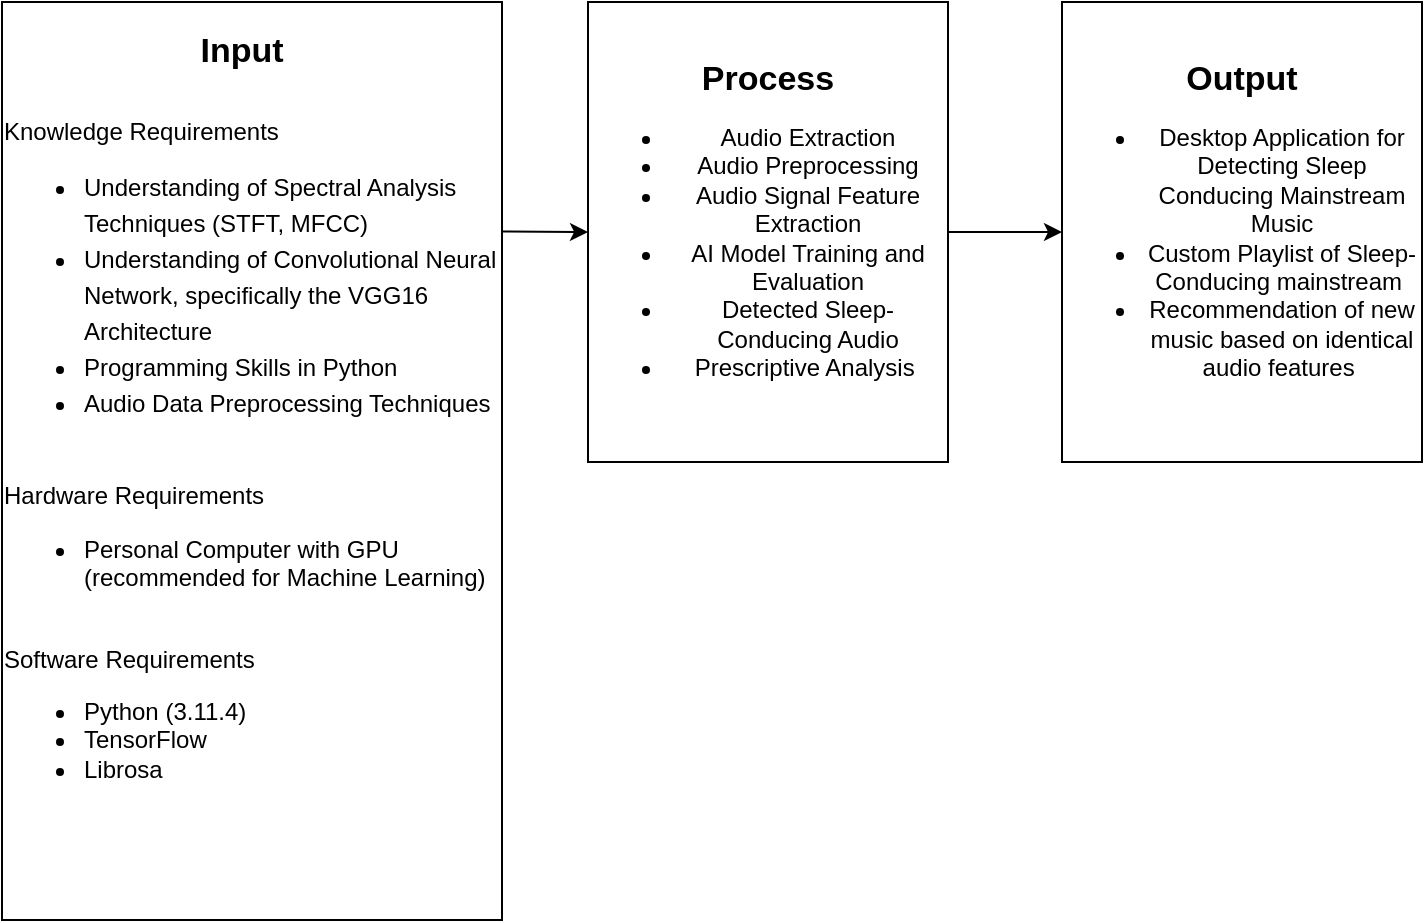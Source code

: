 <mxfile version="26.0.14">
  <diagram id="C5RBs43oDa-KdzZeNtuy" name="Page-1">
    <mxGraphModel dx="1434" dy="772" grid="0" gridSize="10" guides="1" tooltips="1" connect="1" arrows="1" fold="1" page="1" pageScale="1" pageWidth="827" pageHeight="1169" background="light-dark(#FFFFFF,#121212)" math="0" shadow="0">
      <root>
        <mxCell id="WIyWlLk6GJQsqaUBKTNV-0" />
        <mxCell id="WIyWlLk6GJQsqaUBKTNV-1" parent="WIyWlLk6GJQsqaUBKTNV-0" />
        <mxCell id="_ZZgkDIMgPhcpV9XFCck-1" value="&lt;div style=&quot;text-align: left;&quot;&gt;&lt;span style=&quot;background-color: transparent; color: light-dark(rgb(0, 0, 0), rgb(255, 255, 255));&quot;&gt;Knowledge Requirements&amp;nbsp;&lt;/span&gt;&lt;/div&gt;&lt;div style=&quot;text-align: left;&quot;&gt;&lt;ul style=&quot;line-height: 150%;&quot;&gt;&lt;li&gt;Understanding of Spectral Analysis Techniques (STFT, MFCC)&lt;/li&gt;&lt;li&gt;Understanding of Convolutional Neural Network, specifically the VGG16 Architecture&lt;/li&gt;&lt;li&gt;Programming Skills in Python&amp;nbsp;&lt;/li&gt;&lt;li&gt;Audio Data Preprocessing Techniques&lt;br&gt;&amp;nbsp;&lt;/li&gt;&lt;/ul&gt;&lt;div&gt;Hardware Requirements&amp;nbsp;&lt;/div&gt;&lt;div&gt;&lt;ul&gt;&lt;li&gt;Personal Computer with GPU (recommended for Machine Learning)&lt;br&gt;&lt;br&gt;&lt;/li&gt;&lt;/ul&gt;&lt;div&gt;Software Requirements&amp;nbsp;&lt;/div&gt;&lt;/div&gt;&lt;div&gt;&lt;ul&gt;&lt;li&gt;Python (3.11.4)&lt;/li&gt;&lt;li&gt;TensorFlow&lt;/li&gt;&lt;li&gt;Librosa&lt;/li&gt;&lt;/ul&gt;&lt;/div&gt;&lt;/div&gt;" style="rounded=0;whiteSpace=wrap;html=1;" parent="WIyWlLk6GJQsqaUBKTNV-1" vertex="1">
          <mxGeometry x="40" y="100" width="250" height="459" as="geometry" />
        </mxCell>
        <mxCell id="_ZZgkDIMgPhcpV9XFCck-3" value="&lt;font style=&quot;font-size: 17px;&quot;&gt;&lt;b&gt;Process&lt;/b&gt;&lt;/font&gt;&lt;div&gt;&lt;ul&gt;&lt;li&gt;Audio Extraction&lt;/li&gt;&lt;li&gt;Audio Preprocessing&lt;/li&gt;&lt;li&gt;Audio Signal Feature Extraction&lt;/li&gt;&lt;li&gt;AI Model Training and Evaluation&lt;/li&gt;&lt;li&gt;Detected Sleep-Conducing Audio&lt;/li&gt;&lt;li&gt;Prescriptive Analysis&amp;nbsp;&lt;/li&gt;&lt;/ul&gt;&lt;/div&gt;" style="rounded=0;whiteSpace=wrap;html=1;" parent="WIyWlLk6GJQsqaUBKTNV-1" vertex="1">
          <mxGeometry x="333" y="100" width="180" height="230" as="geometry" />
        </mxCell>
        <mxCell id="PE8eyxCFlRUHBymNiUCF-1" value="&lt;b&gt;&lt;font style=&quot;font-size: 17px;&quot;&gt;Input&lt;/font&gt;&lt;/b&gt;" style="text;html=1;align=center;verticalAlign=middle;whiteSpace=wrap;rounded=0;" vertex="1" parent="WIyWlLk6GJQsqaUBKTNV-1">
          <mxGeometry x="130" y="110" width="60" height="30" as="geometry" />
        </mxCell>
        <mxCell id="PE8eyxCFlRUHBymNiUCF-2" value="&lt;font style=&quot;font-size: 17px;&quot;&gt;&lt;b&gt;Output&lt;/b&gt;&lt;/font&gt;&lt;div&gt;&lt;ul&gt;&lt;li&gt;Desktop Application for Detecting Sleep Conducing Mainstream Music&lt;/li&gt;&lt;li&gt;Custom Playlist of Sleep-Conducing mainstream&amp;nbsp;&lt;/li&gt;&lt;li&gt;Recommendation of new music based on identical audio features&amp;nbsp;&lt;/li&gt;&lt;/ul&gt;&lt;/div&gt;" style="rounded=0;whiteSpace=wrap;html=1;" vertex="1" parent="WIyWlLk6GJQsqaUBKTNV-1">
          <mxGeometry x="570" y="100" width="180" height="230" as="geometry" />
        </mxCell>
        <mxCell id="PE8eyxCFlRUHBymNiUCF-7" value="" style="endArrow=classic;html=1;rounded=0;exitX=1;exitY=0.25;exitDx=0;exitDy=0;entryX=0;entryY=0.5;entryDx=0;entryDy=0;" edge="1" parent="WIyWlLk6GJQsqaUBKTNV-1" source="_ZZgkDIMgPhcpV9XFCck-1" target="_ZZgkDIMgPhcpV9XFCck-3">
          <mxGeometry width="50" height="50" relative="1" as="geometry">
            <mxPoint x="387" y="399" as="sourcePoint" />
            <mxPoint x="437" y="349" as="targetPoint" />
          </mxGeometry>
        </mxCell>
        <mxCell id="PE8eyxCFlRUHBymNiUCF-8" value="" style="endArrow=classic;html=1;rounded=0;entryX=0;entryY=0.5;entryDx=0;entryDy=0;exitX=1;exitY=0.5;exitDx=0;exitDy=0;" edge="1" parent="WIyWlLk6GJQsqaUBKTNV-1" source="_ZZgkDIMgPhcpV9XFCck-3" target="PE8eyxCFlRUHBymNiUCF-2">
          <mxGeometry width="50" height="50" relative="1" as="geometry">
            <mxPoint x="387" y="399" as="sourcePoint" />
            <mxPoint x="437" y="349" as="targetPoint" />
          </mxGeometry>
        </mxCell>
      </root>
    </mxGraphModel>
  </diagram>
</mxfile>
